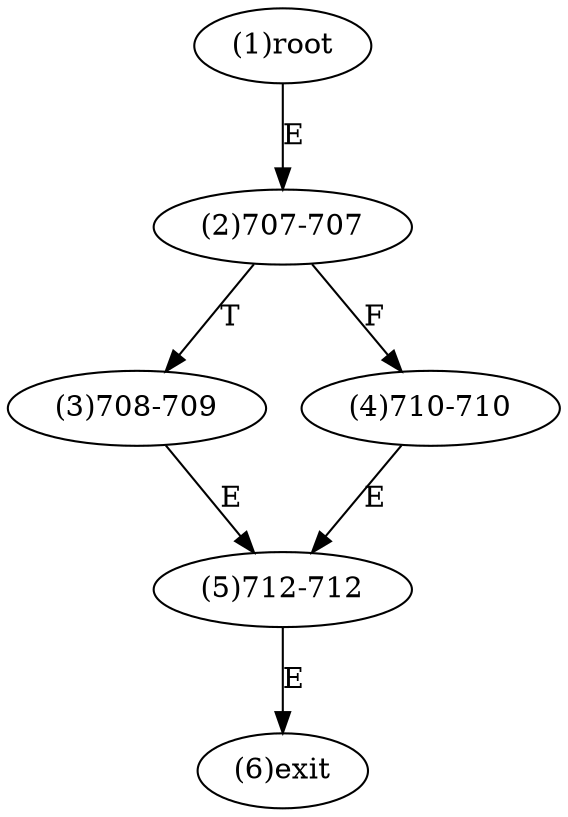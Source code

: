 digraph "" { 
1[ label="(1)root"];
2[ label="(2)707-707"];
3[ label="(3)708-709"];
4[ label="(4)710-710"];
5[ label="(5)712-712"];
6[ label="(6)exit"];
1->2[ label="E"];
2->4[ label="F"];
2->3[ label="T"];
3->5[ label="E"];
4->5[ label="E"];
5->6[ label="E"];
}